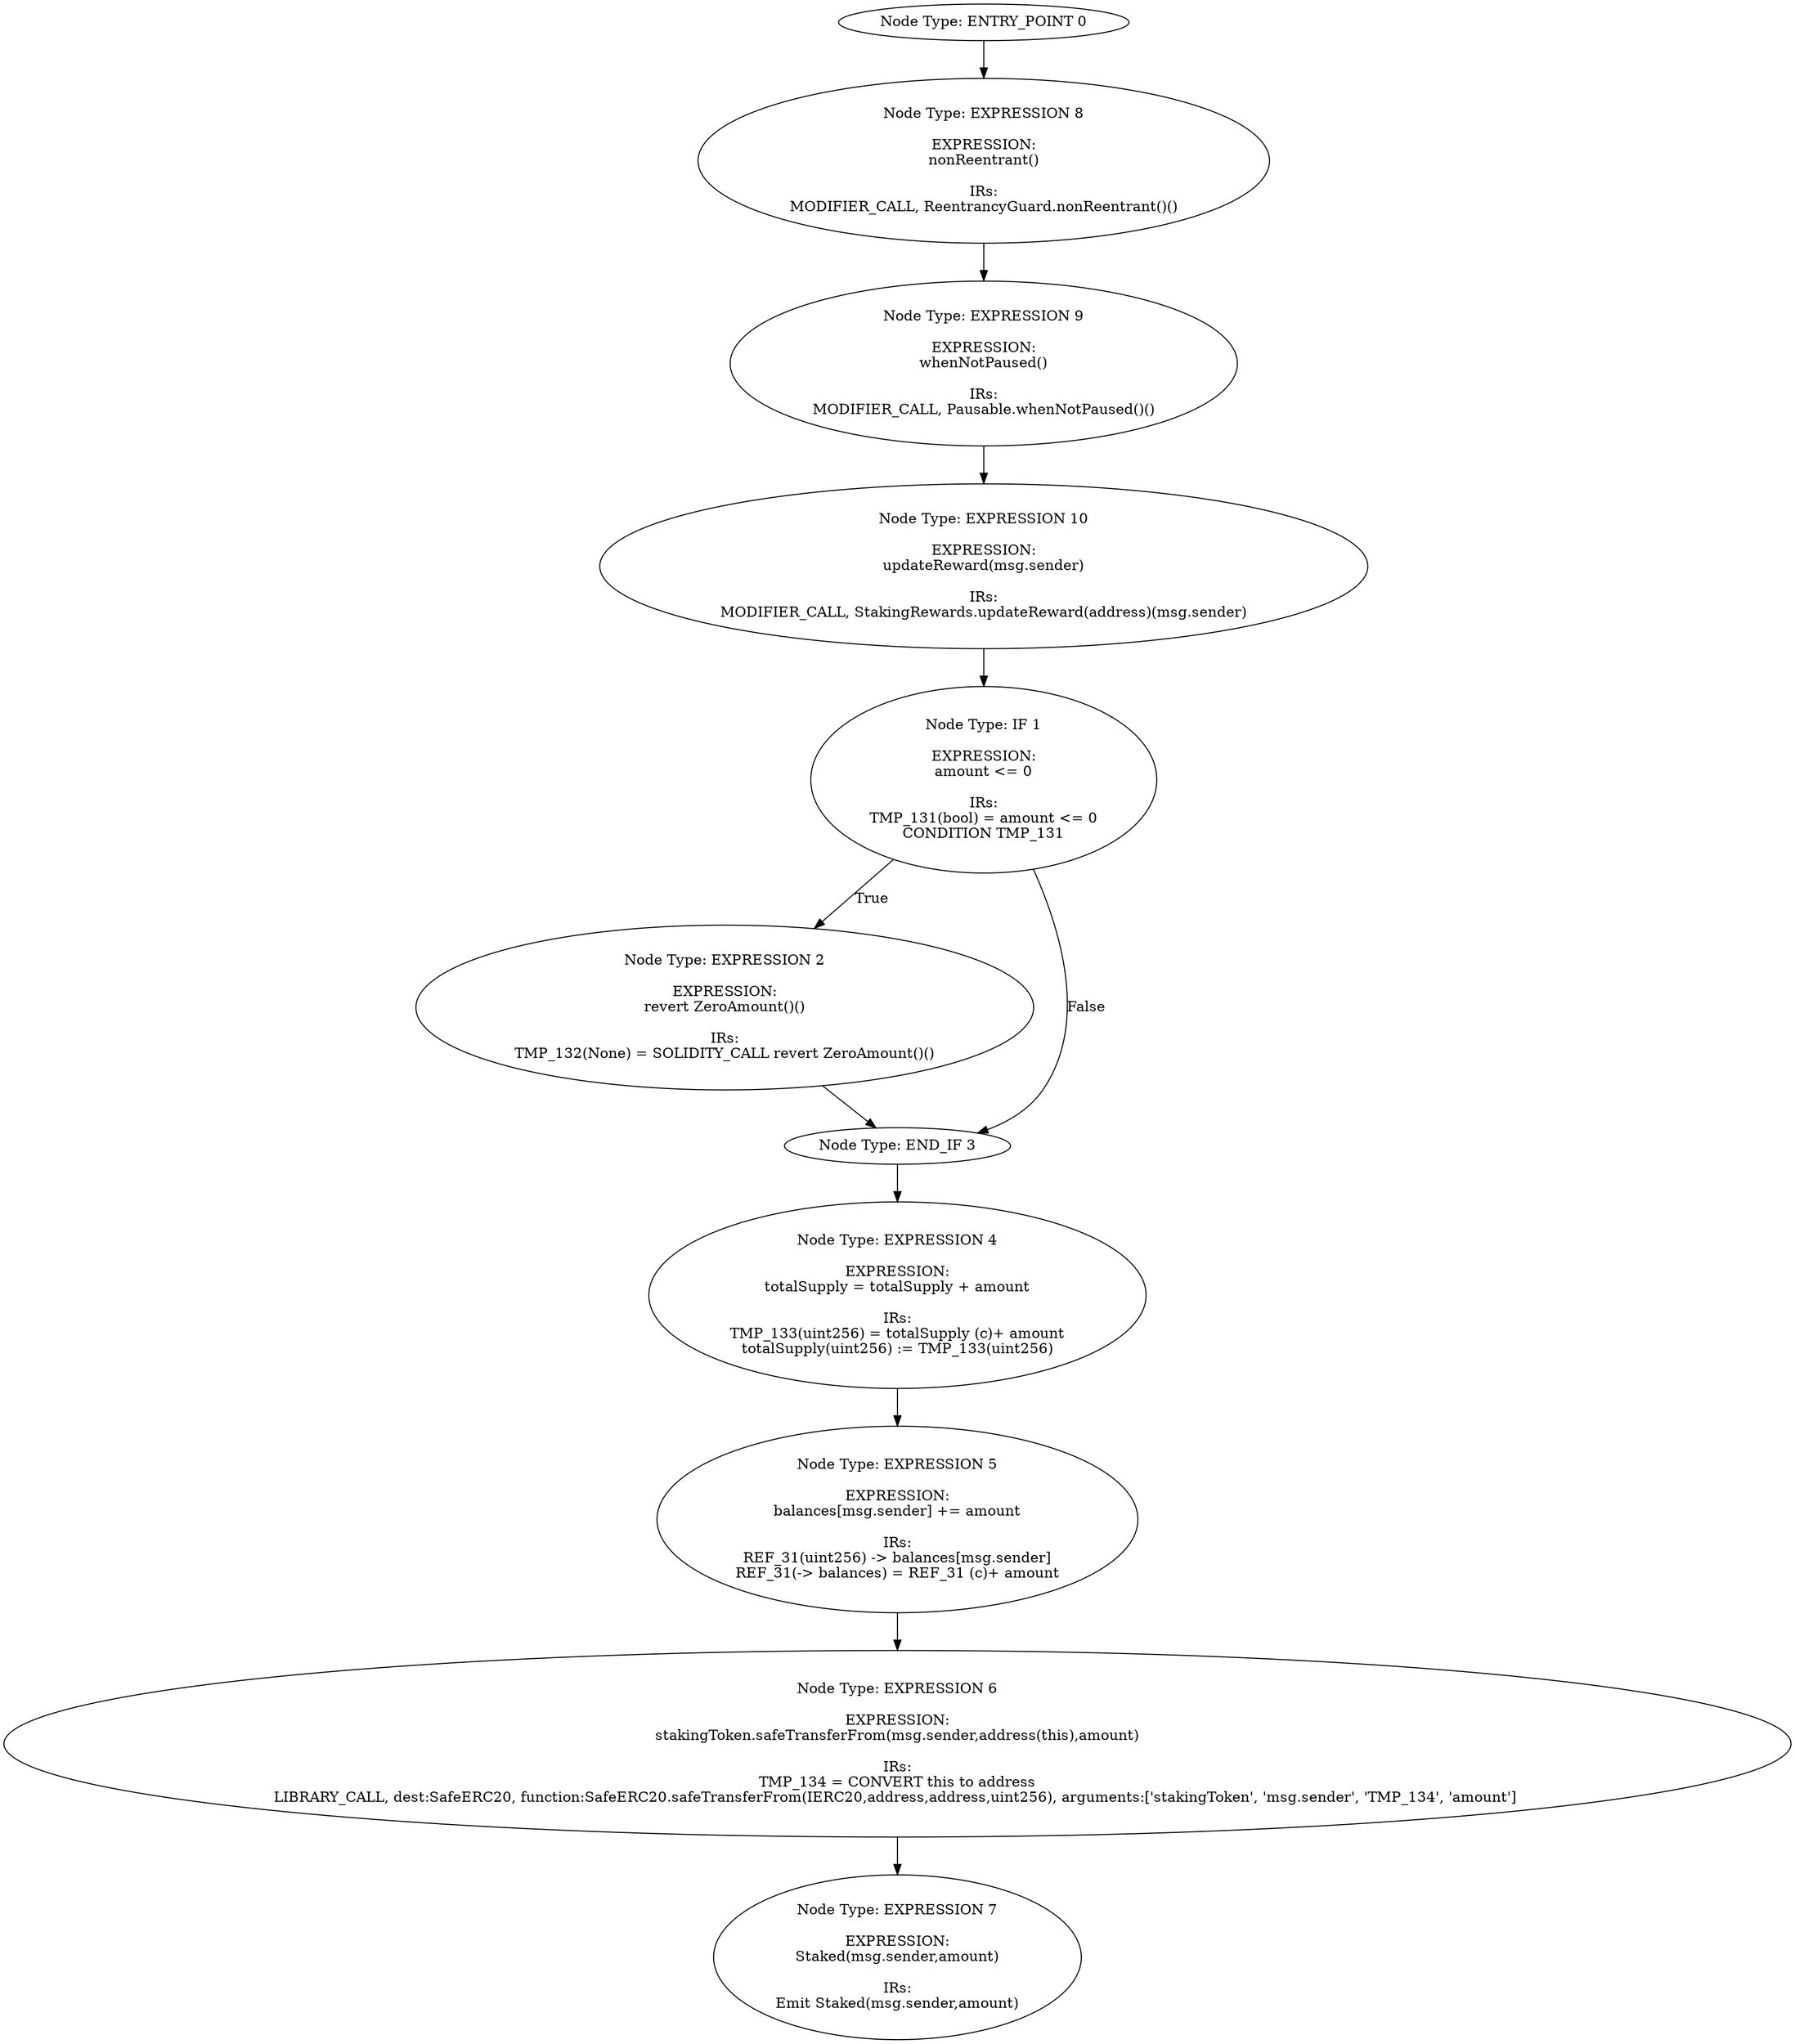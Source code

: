 digraph{
0[label="Node Type: ENTRY_POINT 0
"];
0->8;
1[label="Node Type: IF 1

EXPRESSION:
amount <= 0

IRs:
TMP_131(bool) = amount <= 0
CONDITION TMP_131"];
1->2[label="True"];
1->3[label="False"];
2[label="Node Type: EXPRESSION 2

EXPRESSION:
revert ZeroAmount()()

IRs:
TMP_132(None) = SOLIDITY_CALL revert ZeroAmount()()"];
2->3;
3[label="Node Type: END_IF 3
"];
3->4;
4[label="Node Type: EXPRESSION 4

EXPRESSION:
totalSupply = totalSupply + amount

IRs:
TMP_133(uint256) = totalSupply (c)+ amount
totalSupply(uint256) := TMP_133(uint256)"];
4->5;
5[label="Node Type: EXPRESSION 5

EXPRESSION:
balances[msg.sender] += amount

IRs:
REF_31(uint256) -> balances[msg.sender]
REF_31(-> balances) = REF_31 (c)+ amount"];
5->6;
6[label="Node Type: EXPRESSION 6

EXPRESSION:
stakingToken.safeTransferFrom(msg.sender,address(this),amount)

IRs:
TMP_134 = CONVERT this to address
LIBRARY_CALL, dest:SafeERC20, function:SafeERC20.safeTransferFrom(IERC20,address,address,uint256), arguments:['stakingToken', 'msg.sender', 'TMP_134', 'amount'] "];
6->7;
7[label="Node Type: EXPRESSION 7

EXPRESSION:
Staked(msg.sender,amount)

IRs:
Emit Staked(msg.sender,amount)"];
8[label="Node Type: EXPRESSION 8

EXPRESSION:
nonReentrant()

IRs:
MODIFIER_CALL, ReentrancyGuard.nonReentrant()()"];
8->9;
9[label="Node Type: EXPRESSION 9

EXPRESSION:
whenNotPaused()

IRs:
MODIFIER_CALL, Pausable.whenNotPaused()()"];
9->10;
10[label="Node Type: EXPRESSION 10

EXPRESSION:
updateReward(msg.sender)

IRs:
MODIFIER_CALL, StakingRewards.updateReward(address)(msg.sender)"];
10->1;
}
